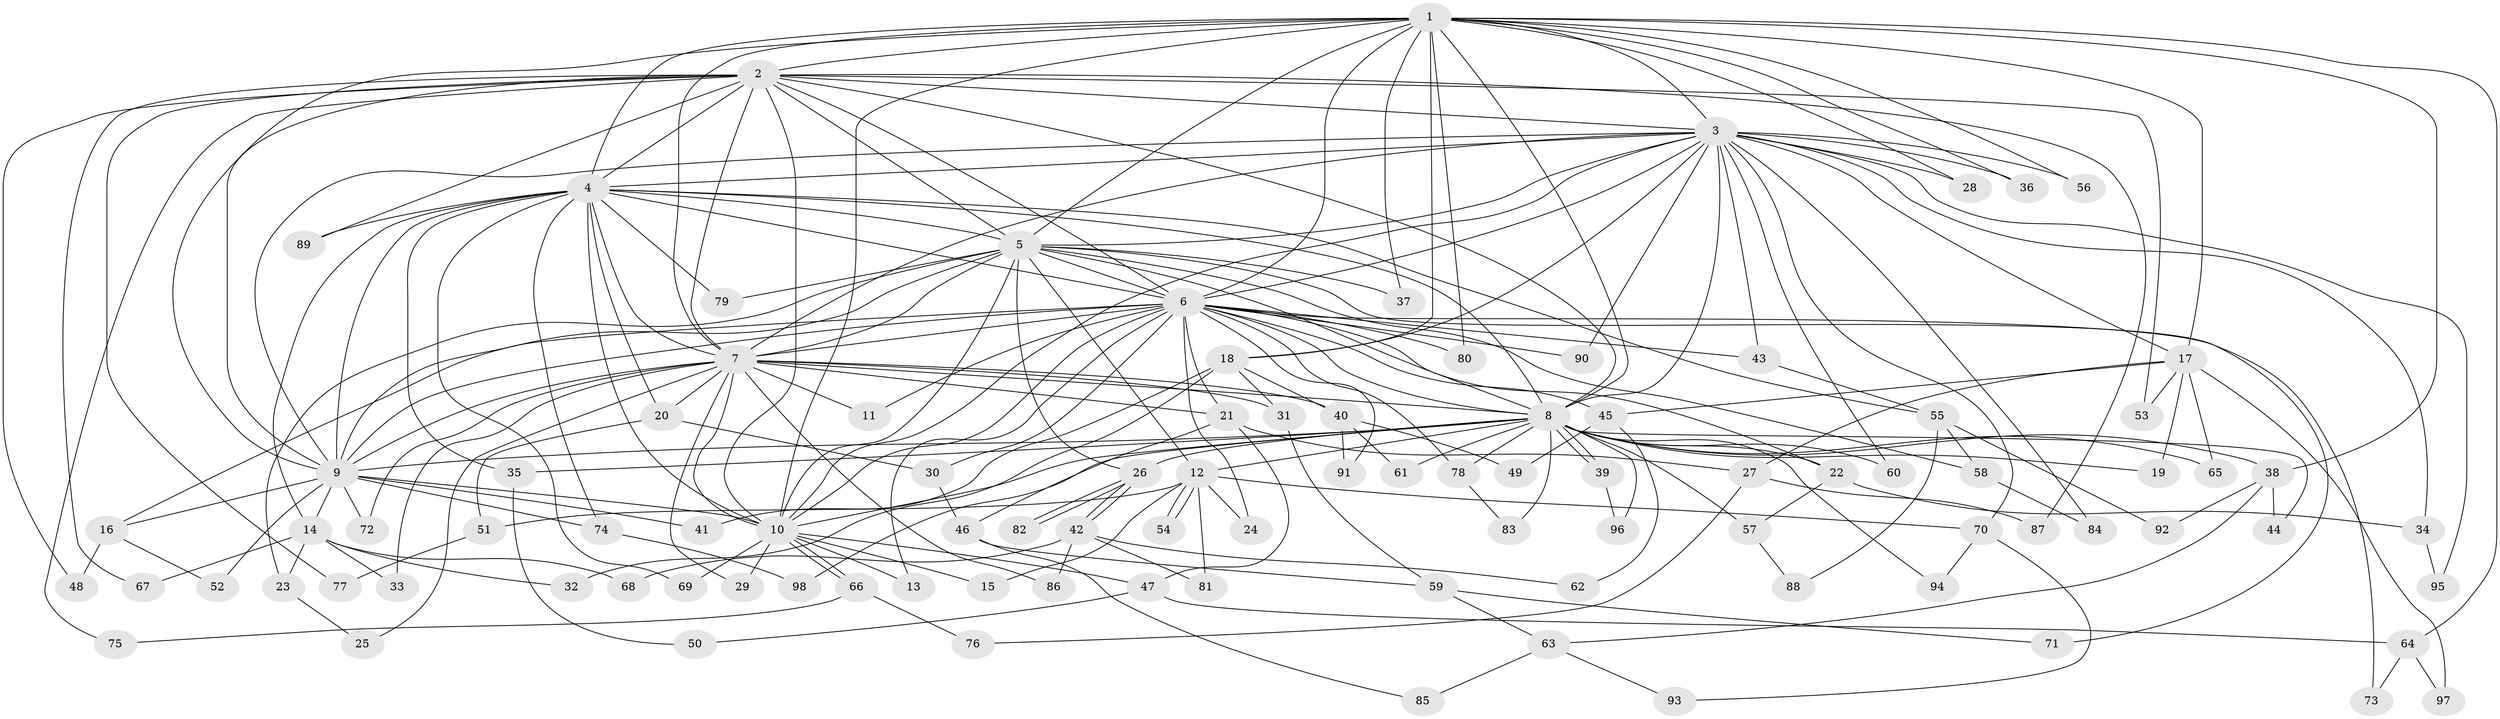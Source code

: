 // Generated by graph-tools (version 1.1) at 2025/13/03/09/25 04:13:45]
// undirected, 98 vertices, 221 edges
graph export_dot {
graph [start="1"]
  node [color=gray90,style=filled];
  1;
  2;
  3;
  4;
  5;
  6;
  7;
  8;
  9;
  10;
  11;
  12;
  13;
  14;
  15;
  16;
  17;
  18;
  19;
  20;
  21;
  22;
  23;
  24;
  25;
  26;
  27;
  28;
  29;
  30;
  31;
  32;
  33;
  34;
  35;
  36;
  37;
  38;
  39;
  40;
  41;
  42;
  43;
  44;
  45;
  46;
  47;
  48;
  49;
  50;
  51;
  52;
  53;
  54;
  55;
  56;
  57;
  58;
  59;
  60;
  61;
  62;
  63;
  64;
  65;
  66;
  67;
  68;
  69;
  70;
  71;
  72;
  73;
  74;
  75;
  76;
  77;
  78;
  79;
  80;
  81;
  82;
  83;
  84;
  85;
  86;
  87;
  88;
  89;
  90;
  91;
  92;
  93;
  94;
  95;
  96;
  97;
  98;
  1 -- 2;
  1 -- 3;
  1 -- 4;
  1 -- 5;
  1 -- 6;
  1 -- 7;
  1 -- 8;
  1 -- 9;
  1 -- 10;
  1 -- 17;
  1 -- 18;
  1 -- 28;
  1 -- 36;
  1 -- 37;
  1 -- 38;
  1 -- 56;
  1 -- 64;
  1 -- 80;
  2 -- 3;
  2 -- 4;
  2 -- 5;
  2 -- 6;
  2 -- 7;
  2 -- 8;
  2 -- 9;
  2 -- 10;
  2 -- 48;
  2 -- 53;
  2 -- 67;
  2 -- 75;
  2 -- 77;
  2 -- 87;
  2 -- 89;
  3 -- 4;
  3 -- 5;
  3 -- 6;
  3 -- 7;
  3 -- 8;
  3 -- 9;
  3 -- 10;
  3 -- 17;
  3 -- 18;
  3 -- 28;
  3 -- 34;
  3 -- 36;
  3 -- 43;
  3 -- 56;
  3 -- 60;
  3 -- 70;
  3 -- 84;
  3 -- 90;
  3 -- 95;
  4 -- 5;
  4 -- 6;
  4 -- 7;
  4 -- 8;
  4 -- 9;
  4 -- 10;
  4 -- 14;
  4 -- 20;
  4 -- 35;
  4 -- 55;
  4 -- 69;
  4 -- 74;
  4 -- 79;
  4 -- 89;
  5 -- 6;
  5 -- 7;
  5 -- 8;
  5 -- 9;
  5 -- 10;
  5 -- 12;
  5 -- 23;
  5 -- 26;
  5 -- 37;
  5 -- 58;
  5 -- 71;
  5 -- 79;
  6 -- 7;
  6 -- 8;
  6 -- 9;
  6 -- 10;
  6 -- 11;
  6 -- 13;
  6 -- 16;
  6 -- 21;
  6 -- 22;
  6 -- 24;
  6 -- 30;
  6 -- 43;
  6 -- 45;
  6 -- 73;
  6 -- 78;
  6 -- 80;
  6 -- 90;
  6 -- 91;
  7 -- 8;
  7 -- 9;
  7 -- 10;
  7 -- 11;
  7 -- 20;
  7 -- 21;
  7 -- 25;
  7 -- 29;
  7 -- 31;
  7 -- 33;
  7 -- 40;
  7 -- 72;
  7 -- 86;
  8 -- 9;
  8 -- 10;
  8 -- 12;
  8 -- 19;
  8 -- 22;
  8 -- 26;
  8 -- 35;
  8 -- 38;
  8 -- 39;
  8 -- 39;
  8 -- 44;
  8 -- 57;
  8 -- 60;
  8 -- 61;
  8 -- 65;
  8 -- 78;
  8 -- 83;
  8 -- 94;
  8 -- 96;
  8 -- 98;
  9 -- 10;
  9 -- 14;
  9 -- 16;
  9 -- 41;
  9 -- 52;
  9 -- 72;
  9 -- 74;
  10 -- 13;
  10 -- 15;
  10 -- 29;
  10 -- 47;
  10 -- 66;
  10 -- 66;
  10 -- 69;
  12 -- 15;
  12 -- 24;
  12 -- 51;
  12 -- 54;
  12 -- 54;
  12 -- 70;
  12 -- 81;
  14 -- 23;
  14 -- 32;
  14 -- 33;
  14 -- 67;
  14 -- 68;
  16 -- 48;
  16 -- 52;
  17 -- 19;
  17 -- 27;
  17 -- 45;
  17 -- 53;
  17 -- 65;
  17 -- 97;
  18 -- 31;
  18 -- 32;
  18 -- 40;
  18 -- 41;
  20 -- 30;
  20 -- 51;
  21 -- 27;
  21 -- 46;
  21 -- 47;
  22 -- 34;
  22 -- 57;
  23 -- 25;
  26 -- 42;
  26 -- 42;
  26 -- 82;
  26 -- 82;
  27 -- 76;
  27 -- 87;
  30 -- 46;
  31 -- 59;
  34 -- 95;
  35 -- 50;
  38 -- 44;
  38 -- 63;
  38 -- 92;
  39 -- 96;
  40 -- 49;
  40 -- 61;
  40 -- 91;
  42 -- 62;
  42 -- 68;
  42 -- 81;
  42 -- 86;
  43 -- 55;
  45 -- 49;
  45 -- 62;
  46 -- 59;
  46 -- 85;
  47 -- 50;
  47 -- 64;
  51 -- 77;
  55 -- 58;
  55 -- 88;
  55 -- 92;
  57 -- 88;
  58 -- 84;
  59 -- 63;
  59 -- 71;
  63 -- 85;
  63 -- 93;
  64 -- 73;
  64 -- 97;
  66 -- 75;
  66 -- 76;
  70 -- 93;
  70 -- 94;
  74 -- 98;
  78 -- 83;
}
